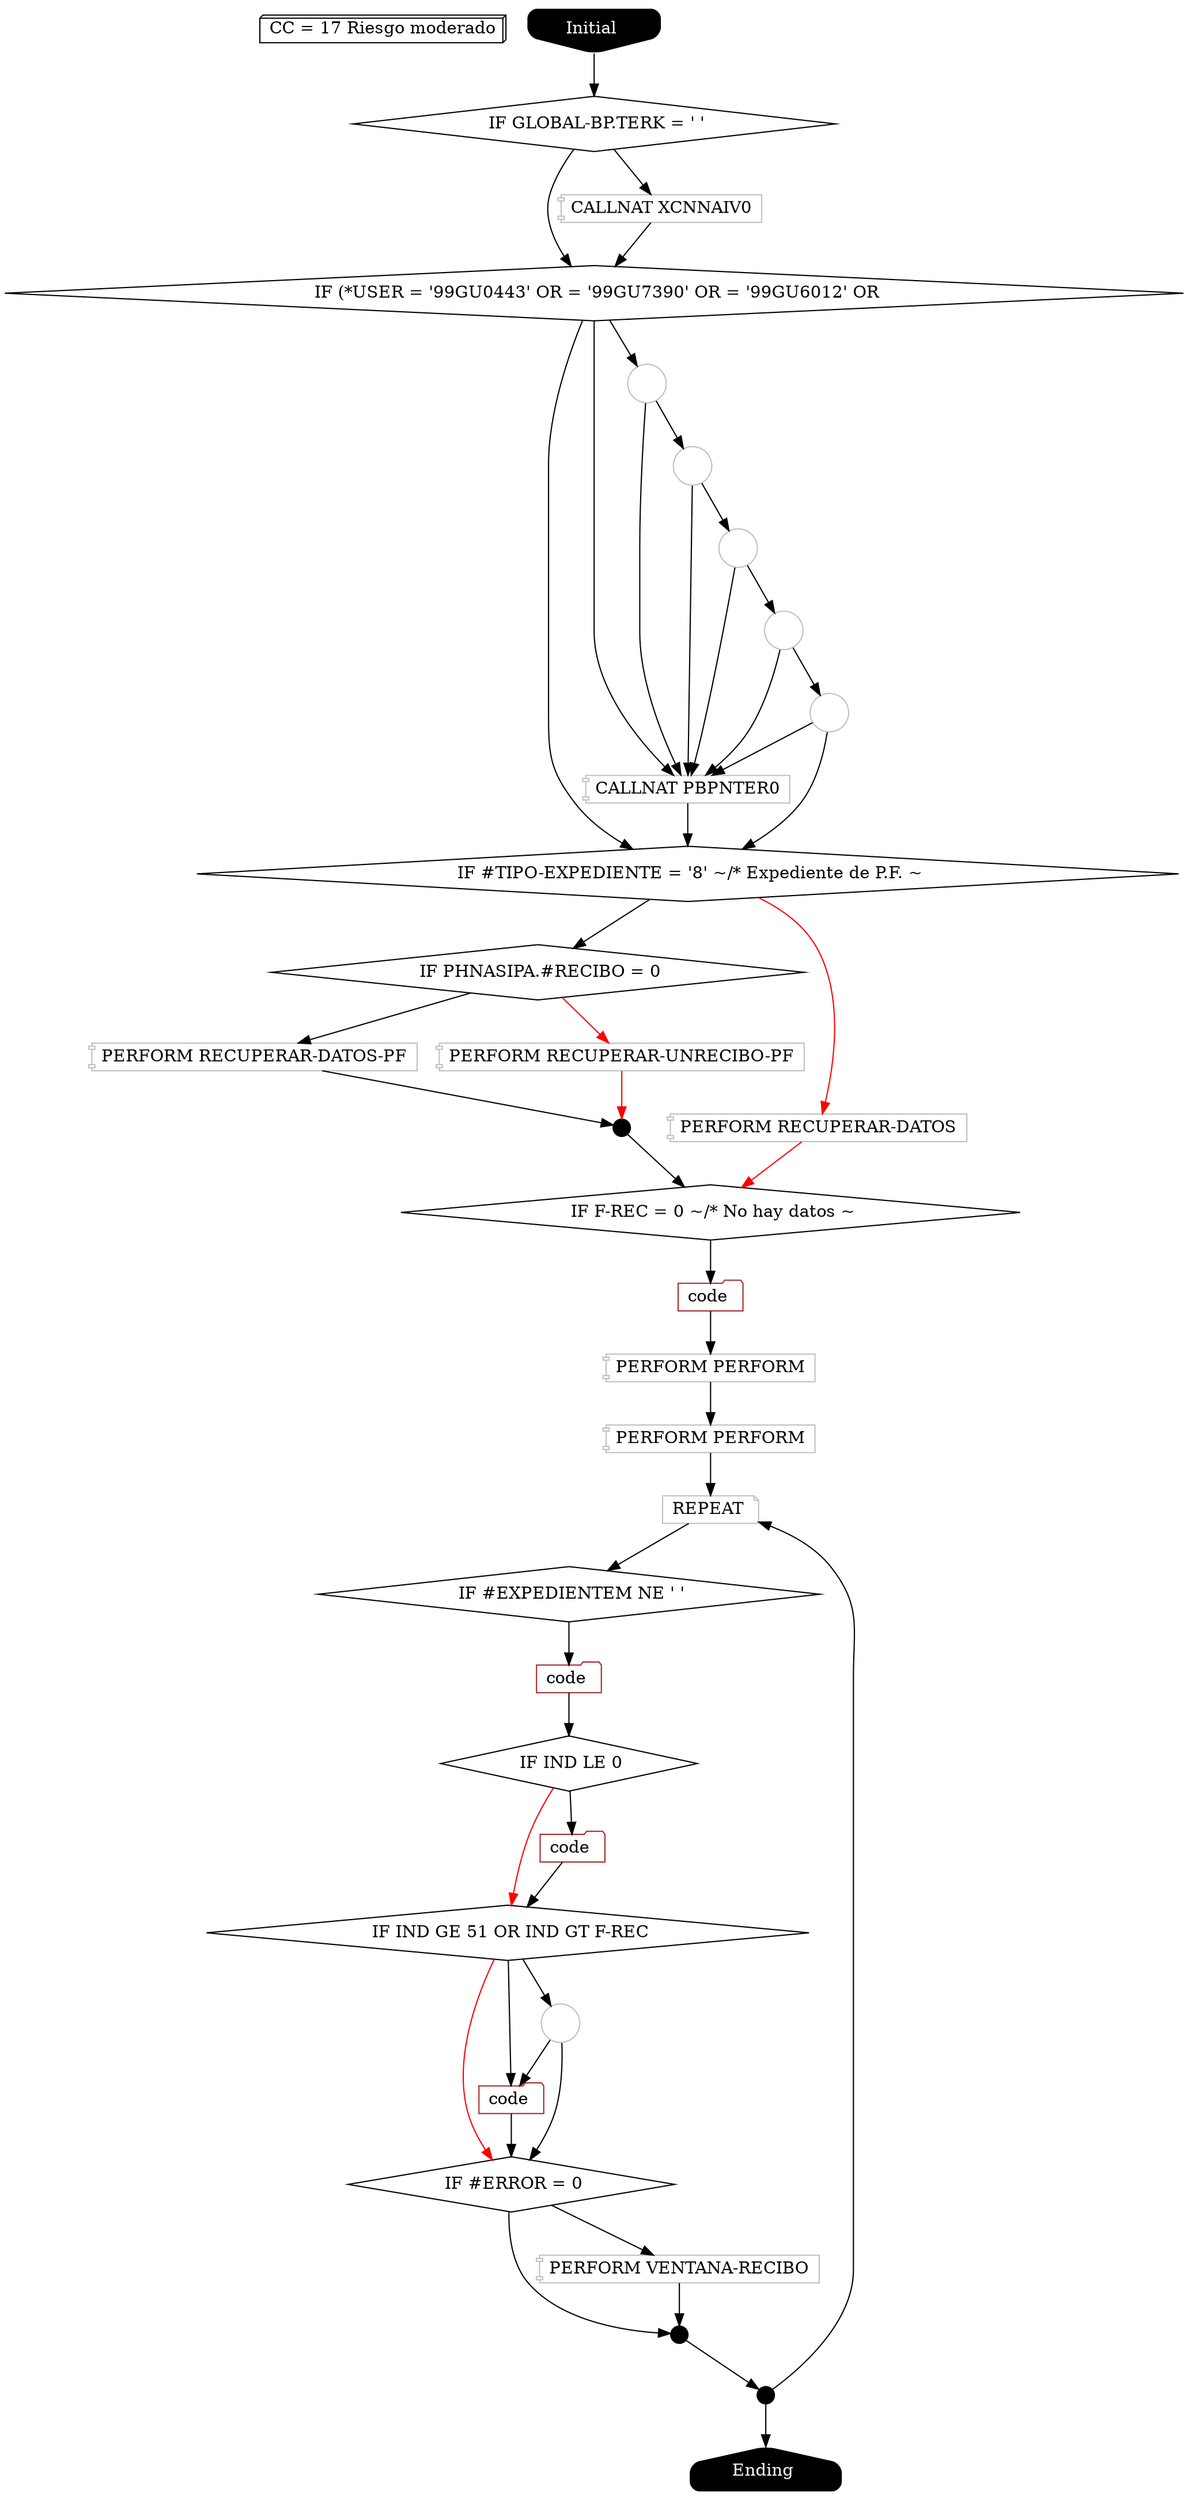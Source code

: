 // 
digraph {
	graph [ layout=dot beautify=true]
	node [ color=black fillcolor=black height=.2 shape=house width=.2 fontcolor=white style="rounded, filled"]
	edge [ color=black]
		"Complejidad Ciclomática" [label="CC = 17 Riesgo moderado"  color=black fillcolor=white shape=box3d fontcolor=black]
		"1" [label=" IF GLOBAL-BP.TERK = ' '"  color=black fillcolor=white shape=diamond fontcolor=black style=""]
		"2" [label="Initial "  color=black fillcolor=black shape=invhouse fontcolor=white style="rounded, filled"]
		"3" [label=" IF (*USER = '99GU0443' OR = '99GU7390' OR = '99GU6012' OR"  color=black fillcolor=white shape=diamond fontcolor=black style=""]
		"4" [label="CALLNAT XCNNAIV0"  color=grey fillcolor=white shape=component fontcolor=black style=""]
		"5" [label=" IF #TIPO-EXPEDIENTE = '8' ~/* Expediente de P.F. ~"  color=black fillcolor=white shape=diamond fontcolor=black style=""]
		"6" [label="CALLNAT PBPNTER0"  color=grey fillcolor=white shape=component fontcolor=black style=""]
		"7" [label=" "  color=grey fillcolor=white shape=circle fontcolor=black style=""]
		"8" [label=" "  color=grey fillcolor=white shape=circle fontcolor=black style=""]
		"9" [label=" "  color=grey fillcolor=white shape=circle fontcolor=black style=""]
		"10" [label=" "  color=grey fillcolor=white shape=circle fontcolor=black style=""]
		"11" [label=" "  color=grey fillcolor=white shape=circle fontcolor=black style=""]
		"12" [label=" IF F-REC = 0 ~/* No hay datos ~"  color=black fillcolor=white shape=diamond fontcolor=black style=""]
		"13" [label=" IF PHNASIPA.#RECIBO = 0"  color=black fillcolor=white shape=diamond fontcolor=black style=""]
		"14" [label=" "  color=black fillcolor=black height=.2 shape=point width=.2 fontcolor=black style=rounded]
		"15" [label="PERFORM RECUPERAR-DATOS-PF"  color=grey fillcolor=white height=.2 shape=component width=.2 fontcolor=black style=rounded]
		"16" [label="PERFORM RECUPERAR-UNRECIBO-PF"  color=grey fillcolor=white height=.2 shape=component width=.2 fontcolor=black style=rounded]
		"17" [label="PERFORM RECUPERAR-DATOS"  color=grey fillcolor=white height=.2 shape=component width=.2 fontcolor=black style=rounded]
		"18" [label="PERFORM PERFORM"  color=grey fillcolor=white height=.2 shape=component width=.2 fontcolor=black style=rounded]
		"19" [label="code "  color=brown fillcolor=white height=.2 shape=folder width=.2 fontcolor=black style=""]
		"20" [label="PERFORM PERFORM"  color=grey fillcolor=white height=.2 shape=component width=.2 fontcolor=black style=""]
		"21" [label="REPEAT "  color=grey fillcolor=white height=.2 shape=note width=.2 fontcolor=black style=""]
		"22" [label=" "  color=black fillcolor=black height=.2 shape=point width=.2 fontcolor=black style=rounded]
		"23" [label=" IF #EXPEDIENTEM NE ' '"  color=black fillcolor=white height=.2 shape=diamond width=.2 fontcolor=black style=""]
		"24" [label=" IF IND LE 0"  color=black fillcolor=white height=.2 shape=diamond width=.2 fontcolor=black style=""]
		"25" [label="code "  color=brown fillcolor=white height=.2 shape=folder width=.2 fontcolor=black style=""]
		"26" [label=" IF IND GE 51 OR IND GT F-REC"  color=black fillcolor=white height=.2 shape=diamond width=.2 fontcolor=black style=""]
		"27" [label="code "  color=brown fillcolor=white height=.2 shape=folder width=.2 fontcolor=black style=""]
		"28" [label=" IF #ERROR = 0"  color=black fillcolor=white height=.2 shape=diamond width=.2 fontcolor=black style=""]
		"29" [label="code "  color=brown fillcolor=white height=.2 shape=folder width=.2 fontcolor=black style=""]
		"30" [label=" "  color=grey fillcolor=white height=.2 shape=circle width=.2 fontcolor=black style=""]
		"31" [label=" "  color=black fillcolor=black height=.2 shape=point width=.2 fontcolor=black style=rounded]
		"32" [label="PERFORM VENTANA-RECIBO"  color=grey fillcolor=white height=.2 shape=component width=.2 fontcolor=black style=rounded]
		"33" [label="Ending "  color=black fillcolor=black height=.2 shape=house width=.2 fontcolor=white style="rounded, filled"]
			22 -> 33 [ color=black]
			22 -> 21 [ color=black]
			31 -> 22 [ color=black]
			32 -> 31 [ color=black]
			28 -> 32 [ color=black]
			28 -> 31 [ color=black]
			26 -> 28 [ color=red]
			29 -> 28 [ color=black]
			30 -> 28 [ color=black]
			30 -> 29 [ color=black]
			26 -> 30 [ color=black]
			26 -> 29 [ color=black]
			24 -> 26 [ color=red]
			27 -> 26 [ color=black]
			24 -> 27 [ color=black]
			25 -> 24 [ color=black]
			23 -> 25 [ color=black]
			21 -> 23 [ color=black]
			20 -> 21 [ color=black]
			18 -> 20 [ color=black]
			19 -> 18 [ color=black]
			12 -> 19 [ color=black]
			17 -> 12 [ color=red]
			5 -> 17 [ color=red]
			14 -> 12 [ color=black]
			16 -> 14 [ color=red]
			13 -> 16 [ color=red]
			15 -> 14 [ color=black]
			13 -> 15 [ color=black]
			5 -> 13 [ color=black]
			6 -> 5 [ color=black]
			3 -> 5 [ color=black]
			11 -> 5 [ color=black]
			11 -> 6 [ color=black]
			10 -> 11 [ color=black]
			10 -> 6 [ color=black]
			9 -> 10 [ color=black]
			9 -> 6 [ color=black]
			8 -> 9 [ color=black]
			8 -> 6 [ color=black]
			7 -> 8 [ color=black]
			7 -> 6 [ color=black]
			3 -> 7 [ color=black]
			3 -> 6 [ color=black]
			4 -> 3 [ color=black]
			1 -> 4 [ color=black]
			1 -> 3 [ color=black]
			2 -> 1 [ color=black]
}
